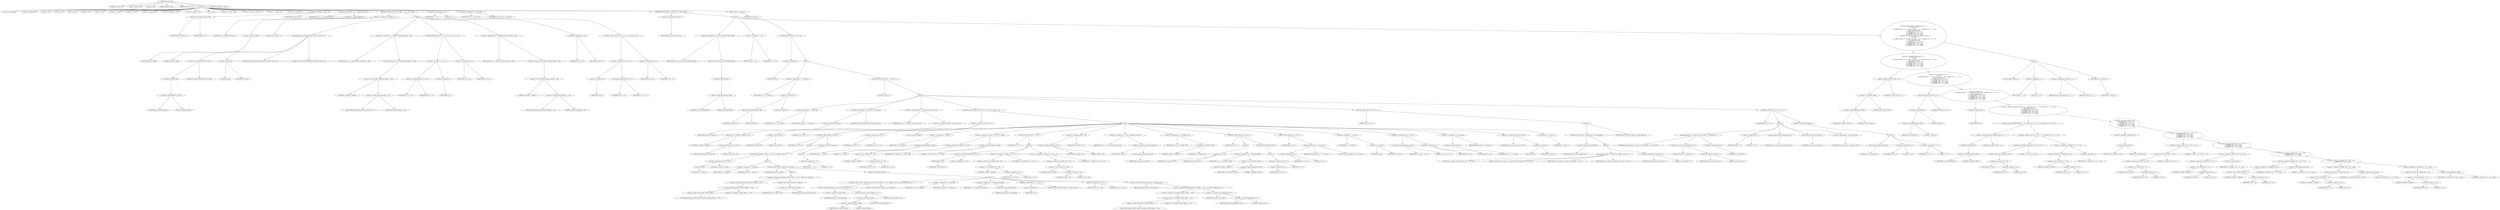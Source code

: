 digraph cache_insert {  
"1000118" [label = "(METHOD,cache_insert)" ]
"1000119" [label = "(PARAM,const char *a1)" ]
"1000120" [label = "(PARAM,_DWORD *a2)" ]
"1000121" [label = "(PARAM,int a3)" ]
"1000122" [label = "(PARAM,unsigned int a4)" ]
"1000123" [label = "(PARAM,signed __int32 a5)" ]
"1000124" [label = "(BLOCK,,)" ]
"1000125" [label = "(LOCAL,v5: unsigned int)" ]
"1000126" [label = "(LOCAL,v6: unsigned int)" ]
"1000127" [label = "(LOCAL,v7: int)" ]
"1000128" [label = "(LOCAL,v8: int)" ]
"1000129" [label = "(LOCAL,v9: int)" ]
"1000130" [label = "(LOCAL,v10: int)" ]
"1000131" [label = "(LOCAL,v11: int)" ]
"1000132" [label = "(LOCAL,v12: __int16)" ]
"1000133" [label = "(LOCAL,v13: char *)" ]
"1000134" [label = "(LOCAL,v14: _DWORD *)" ]
"1000135" [label = "(LOCAL,v16: unsigned __int16)" ]
"1000136" [label = "(LOCAL,v17: signed __int32)" ]
"1000137" [label = "(LOCAL,v18: int)" ]
"1000138" [label = "(LOCAL,v19: signed __int32)" ]
"1000139" [label = "(LOCAL,v20: signed __int32 [ 5 ])" ]
"1000140" [label = "(LOCAL,v21: _BYTE [ 16 ])" ]
"1000141" [label = "(LOCAL,v22: unsigned int)" ]
"1000142" [label = "(<operator>.assignment,v20[0] = a5)" ]
"1000143" [label = "(<operator>.indirectIndexAccess,v20[0])" ]
"1000144" [label = "(IDENTIFIER,v20,v20[0] = a5)" ]
"1000145" [label = "(LITERAL,0,v20[0] = a5)" ]
"1000146" [label = "(IDENTIFIER,a5,v20[0] = a5)" ]
"1000147" [label = "(<operator>.assignment,v22 = __readgsdword(0x14u))" ]
"1000148" [label = "(IDENTIFIER,v22,v22 = __readgsdword(0x14u))" ]
"1000149" [label = "(__readgsdword,__readgsdword(0x14u))" ]
"1000150" [label = "(LITERAL,0x14u,__readgsdword(0x14u))" ]
"1000151" [label = "(CONTROL_STRUCTURE,if ( (a5 & 0x980) != 0 ),if ( (a5 & 0x980) != 0 ))" ]
"1000152" [label = "(<operator>.notEquals,(a5 & 0x980) != 0)" ]
"1000153" [label = "(<operator>.and,a5 & 0x980)" ]
"1000154" [label = "(IDENTIFIER,a5,a5 & 0x980)" ]
"1000155" [label = "(LITERAL,0x980,a5 & 0x980)" ]
"1000156" [label = "(LITERAL,0,(a5 & 0x980) != 0)" ]
"1000157" [label = "(BLOCK,,)" ]
"1000158" [label = "(log_query,log_query(LOWORD(v20[0]) | 0x10000, (int)a1, a2, 0))" ]
"1000159" [label = "(<operator>.or,LOWORD(v20[0]) | 0x10000)" ]
"1000160" [label = "(LOWORD,LOWORD(v20[0]))" ]
"1000161" [label = "(<operator>.indirectIndexAccess,v20[0])" ]
"1000162" [label = "(IDENTIFIER,v20,LOWORD(v20[0]))" ]
"1000163" [label = "(LITERAL,0,LOWORD(v20[0]))" ]
"1000164" [label = "(LITERAL,0x10000,LOWORD(v20[0]) | 0x10000)" ]
"1000165" [label = "(<operator>.cast,(int)a1)" ]
"1000166" [label = "(UNKNOWN,int,int)" ]
"1000167" [label = "(IDENTIFIER,a1,(int)a1)" ]
"1000168" [label = "(IDENTIFIER,a2,log_query(LOWORD(v20[0]) | 0x10000, (int)a1, a2, 0))" ]
"1000169" [label = "(LITERAL,0,log_query(LOWORD(v20[0]) | 0x10000, (int)a1, a2, 0))" ]
"1000170" [label = "(<operator>.assignment,v5 = *(_DWORD *)(dnsmasq_daemon + 252))" ]
"1000171" [label = "(IDENTIFIER,v5,v5 = *(_DWORD *)(dnsmasq_daemon + 252))" ]
"1000172" [label = "(<operator>.indirection,*(_DWORD *)(dnsmasq_daemon + 252))" ]
"1000173" [label = "(<operator>.cast,(_DWORD *)(dnsmasq_daemon + 252))" ]
"1000174" [label = "(UNKNOWN,_DWORD *,_DWORD *)" ]
"1000175" [label = "(<operator>.addition,dnsmasq_daemon + 252)" ]
"1000176" [label = "(IDENTIFIER,dnsmasq_daemon,dnsmasq_daemon + 252)" ]
"1000177" [label = "(LITERAL,252,dnsmasq_daemon + 252)" ]
"1000178" [label = "(CONTROL_STRUCTURE,if ( v5 >= a4 || !v5 ),if ( v5 >= a4 || !v5 ))" ]
"1000179" [label = "(<operator>.logicalOr,v5 >= a4 || !v5)" ]
"1000180" [label = "(<operator>.greaterEqualsThan,v5 >= a4)" ]
"1000181" [label = "(IDENTIFIER,v5,v5 >= a4)" ]
"1000182" [label = "(IDENTIFIER,a4,v5 >= a4)" ]
"1000183" [label = "(<operator>.logicalNot,!v5)" ]
"1000184" [label = "(IDENTIFIER,v5,!v5)" ]
"1000185" [label = "(<operator>.assignment,v5 = a4)" ]
"1000186" [label = "(IDENTIFIER,v5,v5 = a4)" ]
"1000187" [label = "(IDENTIFIER,a4,v5 = a4)" ]
"1000188" [label = "(<operator>.assignment,v6 = *(_DWORD *)(dnsmasq_daemon + 248))" ]
"1000189" [label = "(IDENTIFIER,v6,v6 = *(_DWORD *)(dnsmasq_daemon + 248))" ]
"1000190" [label = "(<operator>.indirection,*(_DWORD *)(dnsmasq_daemon + 248))" ]
"1000191" [label = "(<operator>.cast,(_DWORD *)(dnsmasq_daemon + 248))" ]
"1000192" [label = "(UNKNOWN,_DWORD *,_DWORD *)" ]
"1000193" [label = "(<operator>.addition,dnsmasq_daemon + 248)" ]
"1000194" [label = "(IDENTIFIER,dnsmasq_daemon,dnsmasq_daemon + 248)" ]
"1000195" [label = "(LITERAL,248,dnsmasq_daemon + 248)" ]
"1000196" [label = "(<operator>.assignment,a4 = v6)" ]
"1000197" [label = "(IDENTIFIER,a4,a4 = v6)" ]
"1000198" [label = "(IDENTIFIER,v6,a4 = v6)" ]
"1000199" [label = "(CONTROL_STRUCTURE,if ( !v6 || v6 <= v5 ),if ( !v6 || v6 <= v5 ))" ]
"1000200" [label = "(<operator>.logicalOr,!v6 || v6 <= v5)" ]
"1000201" [label = "(<operator>.logicalNot,!v6)" ]
"1000202" [label = "(IDENTIFIER,v6,!v6)" ]
"1000203" [label = "(<operator>.lessEqualsThan,v6 <= v5)" ]
"1000204" [label = "(IDENTIFIER,v6,v6 <= v5)" ]
"1000205" [label = "(IDENTIFIER,v5,v6 <= v5)" ]
"1000206" [label = "(<operator>.assignment,a4 = v5)" ]
"1000207" [label = "(IDENTIFIER,a4,a4 = v5)" ]
"1000208" [label = "(IDENTIFIER,v5,a4 = v5)" ]
"1000209" [label = "(<operator>.assignment,v7 = 0)" ]
"1000210" [label = "(IDENTIFIER,v7,v7 = 0)" ]
"1000211" [label = "(LITERAL,0,v7 = 0)" ]
"1000212" [label = "(<operator>.assignment,v8 = insert_error)" ]
"1000213" [label = "(IDENTIFIER,v8,v8 = insert_error)" ]
"1000214" [label = "(IDENTIFIER,insert_error,v8 = insert_error)" ]
"1000215" [label = "(CONTROL_STRUCTURE,if ( !insert_error ),if ( !insert_error ))" ]
"1000216" [label = "(<operator>.logicalNot,!insert_error)" ]
"1000217" [label = "(IDENTIFIER,insert_error,!insert_error)" ]
"1000218" [label = "(BLOCK,,)" ]
"1000219" [label = "(<operator>.assignment,v9 = cache_scan_free(LOWORD(v20[0])))" ]
"1000220" [label = "(IDENTIFIER,v9,v9 = cache_scan_free(LOWORD(v20[0])))" ]
"1000221" [label = "(cache_scan_free,cache_scan_free(LOWORD(v20[0])))" ]
"1000222" [label = "(LOWORD,LOWORD(v20[0]))" ]
"1000223" [label = "(<operator>.indirectIndexAccess,v20[0])" ]
"1000224" [label = "(IDENTIFIER,v20,LOWORD(v20[0]))" ]
"1000225" [label = "(LITERAL,0,LOWORD(v20[0]))" ]
"1000226" [label = "(<operator>.assignment,v7 = v9)" ]
"1000227" [label = "(IDENTIFIER,v7,v7 = v9)" ]
"1000228" [label = "(IDENTIFIER,v9,v7 = v9)" ]
"1000229" [label = "(CONTROL_STRUCTURE,if ( !v9 ),if ( !v9 ))" ]
"1000230" [label = "(<operator>.logicalNot,!v9)" ]
"1000231" [label = "(IDENTIFIER,v9,!v9)" ]
"1000232" [label = "(BLOCK,,)" ]
"1000233" [label = "(<operator>.assignment,v17 = v20[0] & 4)" ]
"1000234" [label = "(IDENTIFIER,v17,v17 = v20[0] & 4)" ]
"1000235" [label = "(<operator>.and,v20[0] & 4)" ]
"1000236" [label = "(<operator>.indirectIndexAccess,v20[0])" ]
"1000237" [label = "(IDENTIFIER,v20,v20[0] & 4)" ]
"1000238" [label = "(LITERAL,0,v20[0] & 4)" ]
"1000239" [label = "(LITERAL,4,v20[0] & 4)" ]
"1000240" [label = "(CONTROL_STRUCTURE,while ( 1 ),while ( 1 ))" ]
"1000241" [label = "(LITERAL,1,while ( 1 ))" ]
"1000242" [label = "(BLOCK,,)" ]
"1000243" [label = "(<operator>.assignment,v11 = cache_tail)" ]
"1000244" [label = "(IDENTIFIER,v11,v11 = cache_tail)" ]
"1000245" [label = "(IDENTIFIER,cache_tail,v11 = cache_tail)" ]
"1000246" [label = "(CONTROL_STRUCTURE,if ( !cache_tail ),if ( !cache_tail ))" ]
"1000247" [label = "(<operator>.logicalNot,!cache_tail)" ]
"1000248" [label = "(IDENTIFIER,cache_tail,!cache_tail)" ]
"1000249" [label = "(CONTROL_STRUCTURE,goto LABEL_23;,goto LABEL_23;)" ]
"1000250" [label = "(<operator>.assignment,v16 = *(_DWORD *)(cache_tail + 36))" ]
"1000251" [label = "(IDENTIFIER,v16,v16 = *(_DWORD *)(cache_tail + 36))" ]
"1000252" [label = "(<operator>.indirection,*(_DWORD *)(cache_tail + 36))" ]
"1000253" [label = "(<operator>.cast,(_DWORD *)(cache_tail + 36))" ]
"1000254" [label = "(UNKNOWN,_DWORD *,_DWORD *)" ]
"1000255" [label = "(<operator>.addition,cache_tail + 36)" ]
"1000256" [label = "(IDENTIFIER,cache_tail,cache_tail + 36)" ]
"1000257" [label = "(LITERAL,36,cache_tail + 36)" ]
"1000258" [label = "(CONTROL_STRUCTURE,if ( (v16 & 0xC) == 0 ),if ( (v16 & 0xC) == 0 ))" ]
"1000259" [label = "(<operator>.equals,(v16 & 0xC) == 0)" ]
"1000260" [label = "(<operator>.and,v16 & 0xC)" ]
"1000261" [label = "(IDENTIFIER,v16,v16 & 0xC)" ]
"1000262" [label = "(LITERAL,0xC,v16 & 0xC)" ]
"1000263" [label = "(LITERAL,0,(v16 & 0xC) == 0)" ]
"1000264" [label = "(BLOCK,,)" ]
"1000265" [label = "(CONTROL_STRUCTURE,if ( a1 ),if ( a1 ))" ]
"1000266" [label = "(IDENTIFIER,a1,if ( a1 ))" ]
"1000267" [label = "(BLOCK,,)" ]
"1000268" [label = "(CONTROL_STRUCTURE,if ( strlen(a1) > 0x31 ),if ( strlen(a1) > 0x31 ))" ]
"1000269" [label = "(<operator>.greaterThan,strlen(a1) > 0x31)" ]
"1000270" [label = "(strlen,strlen(a1))" ]
"1000271" [label = "(IDENTIFIER,a1,strlen(a1))" ]
"1000272" [label = "(LITERAL,0x31,strlen(a1) > 0x31)" ]
"1000273" [label = "(BLOCK,,)" ]
"1000274" [label = "(<operator>.assignment,v7 = big_free)" ]
"1000275" [label = "(IDENTIFIER,v7,v7 = big_free)" ]
"1000276" [label = "(IDENTIFIER,big_free,v7 = big_free)" ]
"1000277" [label = "(CONTROL_STRUCTURE,if ( big_free ),if ( big_free ))" ]
"1000278" [label = "(IDENTIFIER,big_free,if ( big_free ))" ]
"1000279" [label = "(BLOCK,,)" ]
"1000280" [label = "(<operator>.assignment,*(&GLOBAL_OFFSET_TABLE_ + 1012) = *(Elf32_Dyn **)big_free)" ]
"1000281" [label = "(<operator>.indirection,*(&GLOBAL_OFFSET_TABLE_ + 1012))" ]
"1000282" [label = "(<operator>.addition,&GLOBAL_OFFSET_TABLE_ + 1012)" ]
"1000283" [label = "(<operator>.addressOf,&GLOBAL_OFFSET_TABLE_)" ]
"1000284" [label = "(IDENTIFIER,GLOBAL_OFFSET_TABLE_,&GLOBAL_OFFSET_TABLE_ + 1012)" ]
"1000285" [label = "(LITERAL,1012,&GLOBAL_OFFSET_TABLE_ + 1012)" ]
"1000286" [label = "(<operator>.indirection,*(Elf32_Dyn **)big_free)" ]
"1000287" [label = "(<operator>.cast,(Elf32_Dyn **)big_free)" ]
"1000288" [label = "(UNKNOWN,Elf32_Dyn **,Elf32_Dyn **)" ]
"1000289" [label = "(IDENTIFIER,big_free,(Elf32_Dyn **)big_free)" ]
"1000290" [label = "(CONTROL_STRUCTURE,else,else)" ]
"1000291" [label = "(BLOCK,,)" ]
"1000292" [label = "(CONTROL_STRUCTURE,if ( !bignames_left && (v20[0] & 0x5000) == 0 ),if ( !bignames_left && (v20[0] & 0x5000) == 0 ))" ]
"1000293" [label = "(<operator>.logicalAnd,!bignames_left && (v20[0] & 0x5000) == 0)" ]
"1000294" [label = "(<operator>.logicalNot,!bignames_left)" ]
"1000295" [label = "(IDENTIFIER,bignames_left,!bignames_left)" ]
"1000296" [label = "(<operator>.equals,(v20[0] & 0x5000) == 0)" ]
"1000297" [label = "(<operator>.and,v20[0] & 0x5000)" ]
"1000298" [label = "(<operator>.indirectIndexAccess,v20[0])" ]
"1000299" [label = "(IDENTIFIER,v20,v20[0] & 0x5000)" ]
"1000300" [label = "(LITERAL,0,v20[0] & 0x5000)" ]
"1000301" [label = "(LITERAL,0x5000,v20[0] & 0x5000)" ]
"1000302" [label = "(LITERAL,0,(v20[0] & 0x5000) == 0)" ]
"1000303" [label = "(CONTROL_STRUCTURE,goto LABEL_23;,goto LABEL_23;)" ]
"1000304" [label = "(<operator>.assignment,v18 = cache_tail)" ]
"1000305" [label = "(IDENTIFIER,v18,v18 = cache_tail)" ]
"1000306" [label = "(IDENTIFIER,cache_tail,v18 = cache_tail)" ]
"1000307" [label = "(<operator>.assignment,v7 = whine_malloc(0x404u))" ]
"1000308" [label = "(IDENTIFIER,v7,v7 = whine_malloc(0x404u))" ]
"1000309" [label = "(whine_malloc,whine_malloc(0x404u))" ]
"1000310" [label = "(LITERAL,0x404u,whine_malloc(0x404u))" ]
"1000311" [label = "(CONTROL_STRUCTURE,if ( !v7 ),if ( !v7 ))" ]
"1000312" [label = "(<operator>.logicalNot,!v7)" ]
"1000313" [label = "(IDENTIFIER,v7,!v7)" ]
"1000314" [label = "(CONTROL_STRUCTURE,goto LABEL_23;,goto LABEL_23;)" ]
"1000315" [label = "(<operator>.assignment,v11 = v18)" ]
"1000316" [label = "(IDENTIFIER,v11,v11 = v18)" ]
"1000317" [label = "(IDENTIFIER,v18,v11 = v18)" ]
"1000318" [label = "(CONTROL_STRUCTURE,if ( bignames_left ),if ( bignames_left ))" ]
"1000319" [label = "(IDENTIFIER,bignames_left,if ( bignames_left ))" ]
"1000320" [label = "(<operator>.assignment,*(&GLOBAL_OFFSET_TABLE_ + 1011) = (Elf32_Dyn *)(bignames_left - 1))" ]
"1000321" [label = "(<operator>.indirection,*(&GLOBAL_OFFSET_TABLE_ + 1011))" ]
"1000322" [label = "(<operator>.addition,&GLOBAL_OFFSET_TABLE_ + 1011)" ]
"1000323" [label = "(<operator>.addressOf,&GLOBAL_OFFSET_TABLE_)" ]
"1000324" [label = "(IDENTIFIER,GLOBAL_OFFSET_TABLE_,&GLOBAL_OFFSET_TABLE_ + 1011)" ]
"1000325" [label = "(LITERAL,1011,&GLOBAL_OFFSET_TABLE_ + 1011)" ]
"1000326" [label = "(<operator>.cast,(Elf32_Dyn *)(bignames_left - 1))" ]
"1000327" [label = "(UNKNOWN,Elf32_Dyn *,Elf32_Dyn *)" ]
"1000328" [label = "(<operator>.subtraction,bignames_left - 1)" ]
"1000329" [label = "(IDENTIFIER,bignames_left,bignames_left - 1)" ]
"1000330" [label = "(LITERAL,1,bignames_left - 1)" ]
"1000331" [label = "(CONTROL_STRUCTURE,else,else)" ]
"1000332" [label = "(BLOCK,,)" ]
"1000333" [label = "(<operator>.assignment,v7 = 0)" ]
"1000334" [label = "(IDENTIFIER,v7,v7 = 0)" ]
"1000335" [label = "(LITERAL,0,v7 = 0)" ]
"1000336" [label = "(<operator>.assignment,v19 = v11)" ]
"1000337" [label = "(IDENTIFIER,v19,v19 = v11)" ]
"1000338" [label = "(IDENTIFIER,v11,v19 = v11)" ]
"1000339" [label = "(cache_unlink,cache_unlink())" ]
"1000340" [label = "(<operator>.assignment,v12 = v20[0])" ]
"1000341" [label = "(IDENTIFIER,v12,v12 = v20[0])" ]
"1000342" [label = "(<operator>.indirectIndexAccess,v20[0])" ]
"1000343" [label = "(IDENTIFIER,v20,v12 = v20[0])" ]
"1000344" [label = "(LITERAL,0,v12 = v20[0])" ]
"1000345" [label = "(<operator>.assignment,*(_WORD *)(v19 + 36) = v20[0])" ]
"1000346" [label = "(<operator>.indirection,*(_WORD *)(v19 + 36))" ]
"1000347" [label = "(<operator>.cast,(_WORD *)(v19 + 36))" ]
"1000348" [label = "(UNKNOWN,_WORD *,_WORD *)" ]
"1000349" [label = "(<operator>.addition,v19 + 36)" ]
"1000350" [label = "(IDENTIFIER,v19,v19 + 36)" ]
"1000351" [label = "(LITERAL,36,v19 + 36)" ]
"1000352" [label = "(<operator>.indirectIndexAccess,v20[0])" ]
"1000353" [label = "(IDENTIFIER,v20,*(_WORD *)(v19 + 36) = v20[0])" ]
"1000354" [label = "(LITERAL,0,*(_WORD *)(v19 + 36) = v20[0])" ]
"1000355" [label = "(CONTROL_STRUCTURE,if ( v7 ),if ( v7 ))" ]
"1000356" [label = "(IDENTIFIER,v7,if ( v7 ))" ]
"1000357" [label = "(BLOCK,,)" ]
"1000358" [label = "(<operators>.assignmentOr,HIBYTE(v12) |= 2u)" ]
"1000359" [label = "(HIBYTE,HIBYTE(v12))" ]
"1000360" [label = "(IDENTIFIER,v12,HIBYTE(v12))" ]
"1000361" [label = "(LITERAL,2u,HIBYTE(v12) |= 2u)" ]
"1000362" [label = "(<operator>.assignment,*(_DWORD *)(v19 + 40) = v7)" ]
"1000363" [label = "(<operator>.indirection,*(_DWORD *)(v19 + 40))" ]
"1000364" [label = "(<operator>.cast,(_DWORD *)(v19 + 40))" ]
"1000365" [label = "(UNKNOWN,_DWORD *,_DWORD *)" ]
"1000366" [label = "(<operator>.addition,v19 + 40)" ]
"1000367" [label = "(IDENTIFIER,v19,v19 + 40)" ]
"1000368" [label = "(LITERAL,40,v19 + 40)" ]
"1000369" [label = "(IDENTIFIER,v7,*(_DWORD *)(v19 + 40) = v7)" ]
"1000370" [label = "(<operator>.assignment,*(_WORD *)(v19 + 36) = v12)" ]
"1000371" [label = "(<operator>.indirection,*(_WORD *)(v19 + 36))" ]
"1000372" [label = "(<operator>.cast,(_WORD *)(v19 + 36))" ]
"1000373" [label = "(UNKNOWN,_WORD *,_WORD *)" ]
"1000374" [label = "(<operator>.addition,v19 + 36)" ]
"1000375" [label = "(IDENTIFIER,v19,v19 + 36)" ]
"1000376" [label = "(LITERAL,36,v19 + 36)" ]
"1000377" [label = "(IDENTIFIER,v12,*(_WORD *)(v19 + 36) = v12)" ]
"1000378" [label = "(<operator>.assignment,v20[0] = v19)" ]
"1000379" [label = "(<operator>.indirectIndexAccess,v20[0])" ]
"1000380" [label = "(IDENTIFIER,v20,v20[0] = v19)" ]
"1000381" [label = "(LITERAL,0,v20[0] = v19)" ]
"1000382" [label = "(IDENTIFIER,v19,v20[0] = v19)" ]
"1000383" [label = "(<operator>.assignment,v13 = (char *)cache_get_name(v19))" ]
"1000384" [label = "(IDENTIFIER,v13,v13 = (char *)cache_get_name(v19))" ]
"1000385" [label = "(<operator>.cast,(char *)cache_get_name(v19))" ]
"1000386" [label = "(UNKNOWN,char *,char *)" ]
"1000387" [label = "(cache_get_name,cache_get_name(v19))" ]
"1000388" [label = "(IDENTIFIER,v19,cache_get_name(v19))" ]
"1000389" [label = "(<operator>.assignment,v14 = (_DWORD *)v19)" ]
"1000390" [label = "(IDENTIFIER,v14,v14 = (_DWORD *)v19)" ]
"1000391" [label = "(<operator>.cast,(_DWORD *)v19)" ]
"1000392" [label = "(UNKNOWN,_DWORD *,_DWORD *)" ]
"1000393" [label = "(IDENTIFIER,v19,(_DWORD *)v19)" ]
"1000394" [label = "(CONTROL_STRUCTURE,if ( a1 ),if ( a1 ))" ]
"1000395" [label = "(IDENTIFIER,a1,if ( a1 ))" ]
"1000396" [label = "(BLOCK,,)" ]
"1000397" [label = "(strcpy,strcpy(v13, a1))" ]
"1000398" [label = "(IDENTIFIER,v13,strcpy(v13, a1))" ]
"1000399" [label = "(IDENTIFIER,a1,strcpy(v13, a1))" ]
"1000400" [label = "(<operator>.assignment,v14 = (_DWORD *)v20[0])" ]
"1000401" [label = "(IDENTIFIER,v14,v14 = (_DWORD *)v20[0])" ]
"1000402" [label = "(<operator>.cast,(_DWORD *)v20[0])" ]
"1000403" [label = "(UNKNOWN,_DWORD *,_DWORD *)" ]
"1000404" [label = "(<operator>.indirectIndexAccess,v20[0])" ]
"1000405" [label = "(IDENTIFIER,v20,(_DWORD *)v20[0])" ]
"1000406" [label = "(LITERAL,0,(_DWORD *)v20[0])" ]
"1000407" [label = "(CONTROL_STRUCTURE,else,else)" ]
"1000408" [label = "(BLOCK,,)" ]
"1000409" [label = "(<operator>.assignment,*v13 = 0)" ]
"1000410" [label = "(<operator>.indirection,*v13)" ]
"1000411" [label = "(IDENTIFIER,v13,*v13 = 0)" ]
"1000412" [label = "(LITERAL,0,*v13 = 0)" ]
"1000413" [label = "(CONTROL_STRUCTURE,if ( a2 ),if ( a2 ))" ]
"1000414" [label = "(IDENTIFIER,a2,if ( a2 ))" ]
"1000415" [label = "(qmemcpy,qmemcpy(v14 + 3, a2, 0x10u))" ]
"1000416" [label = "(<operator>.addition,v14 + 3)" ]
"1000417" [label = "(IDENTIFIER,v14,v14 + 3)" ]
"1000418" [label = "(LITERAL,3,v14 + 3)" ]
"1000419" [label = "(IDENTIFIER,a2,qmemcpy(v14 + 3, a2, 0x10u))" ]
"1000420" [label = "(LITERAL,0x10u,qmemcpy(v14 + 3, a2, 0x10u))" ]
"1000421" [label = "(<operator>.assignment,v7 = (int)v14)" ]
"1000422" [label = "(IDENTIFIER,v7,v7 = (int)v14)" ]
"1000423" [label = "(<operator>.cast,(int)v14)" ]
"1000424" [label = "(UNKNOWN,int,int)" ]
"1000425" [label = "(IDENTIFIER,v14,(int)v14)" ]
"1000426" [label = "(<operator>.assignment,v14[7] = a3 + a4)" ]
"1000427" [label = "(<operator>.indirectIndexAccess,v14[7])" ]
"1000428" [label = "(IDENTIFIER,v14,v14[7] = a3 + a4)" ]
"1000429" [label = "(LITERAL,7,v14[7] = a3 + a4)" ]
"1000430" [label = "(<operator>.addition,a3 + a4)" ]
"1000431" [label = "(IDENTIFIER,a3,a3 + a4)" ]
"1000432" [label = "(IDENTIFIER,a4,a3 + a4)" ]
"1000433" [label = "(<operator>.assignment,*v14 = new_chain)" ]
"1000434" [label = "(<operator>.indirection,*v14)" ]
"1000435" [label = "(IDENTIFIER,v14,*v14 = new_chain)" ]
"1000436" [label = "(IDENTIFIER,new_chain,*v14 = new_chain)" ]
"1000437" [label = "(<operator>.assignment,new_chain = (int)v14)" ]
"1000438" [label = "(IDENTIFIER,new_chain,new_chain = (int)v14)" ]
"1000439" [label = "(<operator>.cast,(int)v14)" ]
"1000440" [label = "(UNKNOWN,int,int)" ]
"1000441" [label = "(IDENTIFIER,v14,(int)v14)" ]
"1000442" [label = "(RETURN,return v7;,return v7;)" ]
"1000443" [label = "(IDENTIFIER,v7,return v7;)" ]
"1000444" [label = "(CONTROL_STRUCTURE,if ( v8 ),if ( v8 ))" ]
"1000445" [label = "(IDENTIFIER,v8,if ( v8 ))" ]
"1000446" [label = "(BLOCK,,)" ]
"1000447" [label = "(CONTROL_STRUCTURE,if ( !warned_8306 ),if ( !warned_8306 ))" ]
"1000448" [label = "(<operator>.logicalNot,!warned_8306)" ]
"1000449" [label = "(IDENTIFIER,warned_8306,!warned_8306)" ]
"1000450" [label = "(BLOCK,,)" ]
"1000451" [label = "(my_syslog,my_syslog(3, \"Internal error in cache.\", v10, v10))" ]
"1000452" [label = "(LITERAL,3,my_syslog(3, \"Internal error in cache.\", v10, v10))" ]
"1000453" [label = "(LITERAL,\"Internal error in cache.\",my_syslog(3, \"Internal error in cache.\", v10, v10))" ]
"1000454" [label = "(IDENTIFIER,v10,my_syslog(3, \"Internal error in cache.\", v10, v10))" ]
"1000455" [label = "(IDENTIFIER,v10,my_syslog(3, \"Internal error in cache.\", v10, v10))" ]
"1000456" [label = "(<operator>.assignment,warned_8306 = 1)" ]
"1000457" [label = "(IDENTIFIER,warned_8306,warned_8306 = 1)" ]
"1000458" [label = "(LITERAL,1,warned_8306 = 1)" ]
"1000459" [label = "(CONTROL_STRUCTURE,goto LABEL_23;,goto LABEL_23;)" ]
"1000460" [label = "(CONTROL_STRUCTURE,if ( v17 ),if ( v17 ))" ]
"1000461" [label = "(IDENTIFIER,v17,if ( v17 ))" ]
"1000462" [label = "(BLOCK,,)" ]
"1000463" [label = "(qmemcpy,qmemcpy(v21, (const void *)(cache_tail + 12), sizeof(v21)))" ]
"1000464" [label = "(IDENTIFIER,v21,qmemcpy(v21, (const void *)(cache_tail + 12), sizeof(v21)))" ]
"1000465" [label = "(<operator>.cast,(const void *)(cache_tail + 12))" ]
"1000466" [label = "(UNKNOWN,const void *,const void *)" ]
"1000467" [label = "(<operator>.addition,cache_tail + 12)" ]
"1000468" [label = "(IDENTIFIER,cache_tail,cache_tail + 12)" ]
"1000469" [label = "(LITERAL,12,cache_tail + 12)" ]
"1000470" [label = "(<operator>.sizeOf,sizeof(v21))" ]
"1000471" [label = "(IDENTIFIER,v21,sizeof(v21))" ]
"1000472" [label = "(<operator>.assignment,v8 = 1)" ]
"1000473" [label = "(IDENTIFIER,v8,v8 = 1)" ]
"1000474" [label = "(LITERAL,1,v8 = 1)" ]
"1000475" [label = "(cache_get_name,cache_get_name(cache_tail))" ]
"1000476" [label = "(IDENTIFIER,cache_tail,cache_get_name(cache_tail))" ]
"1000477" [label = "(cache_scan_free,cache_scan_free(v16))" ]
"1000478" [label = "(IDENTIFIER,v16,cache_scan_free(v16))" ]
"1000479" [label = "(<operator>.preIncrement,++cache_live_freed)" ]
"1000480" [label = "(IDENTIFIER,cache_live_freed,++cache_live_freed)" ]
"1000481" [label = "(CONTROL_STRUCTURE,else,else)" ]
"1000482" [label = "(BLOCK,,)" ]
"1000483" [label = "(cache_scan_free,cache_scan_free(0))" ]
"1000484" [label = "(LITERAL,0,cache_scan_free(0))" ]
"1000485" [label = "(<operator>.assignment,v8 = 0)" ]
"1000486" [label = "(IDENTIFIER,v8,v8 = 0)" ]
"1000487" [label = "(LITERAL,0,v8 = 0)" ]
"1000488" [label = "(<operator>.assignment,v17 = 1)" ]
"1000489" [label = "(IDENTIFIER,v17,v17 = 1)" ]
"1000490" [label = "(LITERAL,1,v17 = 1)" ]
"1000491" [label = "(CONTROL_STRUCTURE,if ( (v20[0] & 0x180) == 0\n      || (v20[0] & 8) == 0\n      || !a2\n      || (SLOBYTE(v20[0]) >= 0 || *(char *)(v9 + 36) >= 0 || *(_DWORD *)(v9 + 12) != *a2)\n      && (!_bittest(v20, 8u)\n       || (*(_BYTE *)(v9 + 37) & 1) == 0\n       || *(_DWORD *)(v9 + 12) != *a2\n       || *(_DWORD *)(v9 + 16) != a2[1]\n       || *(_DWORD *)(v9 + 20) != a2[2]\n       || *(_DWORD *)(v9 + 24) != a2[3]) ),if ( (v20[0] & 0x180) == 0\n      || (v20[0] & 8) == 0\n      || !a2\n      || (SLOBYTE(v20[0]) >= 0 || *(char *)(v9 + 36) >= 0 || *(_DWORD *)(v9 + 12) != *a2)\n      && (!_bittest(v20, 8u)\n       || (*(_BYTE *)(v9 + 37) & 1) == 0\n       || *(_DWORD *)(v9 + 12) != *a2\n       || *(_DWORD *)(v9 + 16) != a2[1]\n       || *(_DWORD *)(v9 + 20) != a2[2]\n       || *(_DWORD *)(v9 + 24) != a2[3]) ))" ]
"1000492" [label = "(<operator>.logicalOr,(v20[0] & 0x180) == 0\n      || (v20[0] & 8) == 0\n      || !a2\n      || (SLOBYTE(v20[0]) >= 0 || *(char *)(v9 + 36) >= 0 || *(_DWORD *)(v9 + 12) != *a2)\n      && (!_bittest(v20, 8u)\n       || (*(_BYTE *)(v9 + 37) & 1) == 0\n       || *(_DWORD *)(v9 + 12) != *a2\n       || *(_DWORD *)(v9 + 16) != a2[1]\n       || *(_DWORD *)(v9 + 20) != a2[2]\n       || *(_DWORD *)(v9 + 24) != a2[3]))" ]
"1000493" [label = "(<operator>.equals,(v20[0] & 0x180) == 0)" ]
"1000494" [label = "(<operator>.and,v20[0] & 0x180)" ]
"1000495" [label = "(<operator>.indirectIndexAccess,v20[0])" ]
"1000496" [label = "(IDENTIFIER,v20,v20[0] & 0x180)" ]
"1000497" [label = "(LITERAL,0,v20[0] & 0x180)" ]
"1000498" [label = "(LITERAL,0x180,v20[0] & 0x180)" ]
"1000499" [label = "(LITERAL,0,(v20[0] & 0x180) == 0)" ]
"1000500" [label = "(<operator>.logicalOr,(v20[0] & 8) == 0\n      || !a2\n      || (SLOBYTE(v20[0]) >= 0 || *(char *)(v9 + 36) >= 0 || *(_DWORD *)(v9 + 12) != *a2)\n      && (!_bittest(v20, 8u)\n       || (*(_BYTE *)(v9 + 37) & 1) == 0\n       || *(_DWORD *)(v9 + 12) != *a2\n       || *(_DWORD *)(v9 + 16) != a2[1]\n       || *(_DWORD *)(v9 + 20) != a2[2]\n       || *(_DWORD *)(v9 + 24) != a2[3]))" ]
"1000501" [label = "(<operator>.equals,(v20[0] & 8) == 0)" ]
"1000502" [label = "(<operator>.and,v20[0] & 8)" ]
"1000503" [label = "(<operator>.indirectIndexAccess,v20[0])" ]
"1000504" [label = "(IDENTIFIER,v20,v20[0] & 8)" ]
"1000505" [label = "(LITERAL,0,v20[0] & 8)" ]
"1000506" [label = "(LITERAL,8,v20[0] & 8)" ]
"1000507" [label = "(LITERAL,0,(v20[0] & 8) == 0)" ]
"1000508" [label = "(<operator>.logicalOr,!a2\n      || (SLOBYTE(v20[0]) >= 0 || *(char *)(v9 + 36) >= 0 || *(_DWORD *)(v9 + 12) != *a2)\n      && (!_bittest(v20, 8u)\n       || (*(_BYTE *)(v9 + 37) & 1) == 0\n       || *(_DWORD *)(v9 + 12) != *a2\n       || *(_DWORD *)(v9 + 16) != a2[1]\n       || *(_DWORD *)(v9 + 20) != a2[2]\n       || *(_DWORD *)(v9 + 24) != a2[3]))" ]
"1000509" [label = "(<operator>.logicalNot,!a2)" ]
"1000510" [label = "(IDENTIFIER,a2,!a2)" ]
"1000511" [label = "(<operator>.logicalAnd,(SLOBYTE(v20[0]) >= 0 || *(char *)(v9 + 36) >= 0 || *(_DWORD *)(v9 + 12) != *a2)\n      && (!_bittest(v20, 8u)\n       || (*(_BYTE *)(v9 + 37) & 1) == 0\n       || *(_DWORD *)(v9 + 12) != *a2\n       || *(_DWORD *)(v9 + 16) != a2[1]\n       || *(_DWORD *)(v9 + 20) != a2[2]\n       || *(_DWORD *)(v9 + 24) != a2[3]))" ]
"1000512" [label = "(<operator>.logicalOr,SLOBYTE(v20[0]) >= 0 || *(char *)(v9 + 36) >= 0 || *(_DWORD *)(v9 + 12) != *a2)" ]
"1000513" [label = "(<operator>.greaterEqualsThan,SLOBYTE(v20[0]) >= 0)" ]
"1000514" [label = "(SLOBYTE,SLOBYTE(v20[0]))" ]
"1000515" [label = "(<operator>.indirectIndexAccess,v20[0])" ]
"1000516" [label = "(IDENTIFIER,v20,SLOBYTE(v20[0]))" ]
"1000517" [label = "(LITERAL,0,SLOBYTE(v20[0]))" ]
"1000518" [label = "(LITERAL,0,SLOBYTE(v20[0]) >= 0)" ]
"1000519" [label = "(<operator>.logicalOr,*(char *)(v9 + 36) >= 0 || *(_DWORD *)(v9 + 12) != *a2)" ]
"1000520" [label = "(<operator>.greaterEqualsThan,*(char *)(v9 + 36) >= 0)" ]
"1000521" [label = "(<operator>.indirection,*(char *)(v9 + 36))" ]
"1000522" [label = "(<operator>.cast,(char *)(v9 + 36))" ]
"1000523" [label = "(UNKNOWN,char *,char *)" ]
"1000524" [label = "(<operator>.addition,v9 + 36)" ]
"1000525" [label = "(IDENTIFIER,v9,v9 + 36)" ]
"1000526" [label = "(LITERAL,36,v9 + 36)" ]
"1000527" [label = "(LITERAL,0,*(char *)(v9 + 36) >= 0)" ]
"1000528" [label = "(<operator>.notEquals,*(_DWORD *)(v9 + 12) != *a2)" ]
"1000529" [label = "(<operator>.indirection,*(_DWORD *)(v9 + 12))" ]
"1000530" [label = "(<operator>.cast,(_DWORD *)(v9 + 12))" ]
"1000531" [label = "(UNKNOWN,_DWORD *,_DWORD *)" ]
"1000532" [label = "(<operator>.addition,v9 + 12)" ]
"1000533" [label = "(IDENTIFIER,v9,v9 + 12)" ]
"1000534" [label = "(LITERAL,12,v9 + 12)" ]
"1000535" [label = "(<operator>.indirection,*a2)" ]
"1000536" [label = "(IDENTIFIER,a2,*(_DWORD *)(v9 + 12) != *a2)" ]
"1000537" [label = "(<operator>.logicalOr,!_bittest(v20, 8u)\n       || (*(_BYTE *)(v9 + 37) & 1) == 0\n       || *(_DWORD *)(v9 + 12) != *a2\n       || *(_DWORD *)(v9 + 16) != a2[1]\n       || *(_DWORD *)(v9 + 20) != a2[2]\n       || *(_DWORD *)(v9 + 24) != a2[3])" ]
"1000538" [label = "(<operator>.logicalNot,!_bittest(v20, 8u))" ]
"1000539" [label = "(_bittest,_bittest(v20, 8u))" ]
"1000540" [label = "(IDENTIFIER,v20,_bittest(v20, 8u))" ]
"1000541" [label = "(LITERAL,8u,_bittest(v20, 8u))" ]
"1000542" [label = "(<operator>.logicalOr,(*(_BYTE *)(v9 + 37) & 1) == 0\n       || *(_DWORD *)(v9 + 12) != *a2\n       || *(_DWORD *)(v9 + 16) != a2[1]\n       || *(_DWORD *)(v9 + 20) != a2[2]\n       || *(_DWORD *)(v9 + 24) != a2[3])" ]
"1000543" [label = "(<operator>.equals,(*(_BYTE *)(v9 + 37) & 1) == 0)" ]
"1000544" [label = "(<operator>.and,*(_BYTE *)(v9 + 37) & 1)" ]
"1000545" [label = "(<operator>.indirection,*(_BYTE *)(v9 + 37))" ]
"1000546" [label = "(<operator>.cast,(_BYTE *)(v9 + 37))" ]
"1000547" [label = "(UNKNOWN,_BYTE *,_BYTE *)" ]
"1000548" [label = "(<operator>.addition,v9 + 37)" ]
"1000549" [label = "(IDENTIFIER,v9,v9 + 37)" ]
"1000550" [label = "(LITERAL,37,v9 + 37)" ]
"1000551" [label = "(LITERAL,1,*(_BYTE *)(v9 + 37) & 1)" ]
"1000552" [label = "(LITERAL,0,(*(_BYTE *)(v9 + 37) & 1) == 0)" ]
"1000553" [label = "(<operator>.logicalOr,*(_DWORD *)(v9 + 12) != *a2\n       || *(_DWORD *)(v9 + 16) != a2[1]\n       || *(_DWORD *)(v9 + 20) != a2[2]\n       || *(_DWORD *)(v9 + 24) != a2[3])" ]
"1000554" [label = "(<operator>.notEquals,*(_DWORD *)(v9 + 12) != *a2)" ]
"1000555" [label = "(<operator>.indirection,*(_DWORD *)(v9 + 12))" ]
"1000556" [label = "(<operator>.cast,(_DWORD *)(v9 + 12))" ]
"1000557" [label = "(UNKNOWN,_DWORD *,_DWORD *)" ]
"1000558" [label = "(<operator>.addition,v9 + 12)" ]
"1000559" [label = "(IDENTIFIER,v9,v9 + 12)" ]
"1000560" [label = "(LITERAL,12,v9 + 12)" ]
"1000561" [label = "(<operator>.indirection,*a2)" ]
"1000562" [label = "(IDENTIFIER,a2,*(_DWORD *)(v9 + 12) != *a2)" ]
"1000563" [label = "(<operator>.logicalOr,*(_DWORD *)(v9 + 16) != a2[1]\n       || *(_DWORD *)(v9 + 20) != a2[2]\n       || *(_DWORD *)(v9 + 24) != a2[3])" ]
"1000564" [label = "(<operator>.notEquals,*(_DWORD *)(v9 + 16) != a2[1])" ]
"1000565" [label = "(<operator>.indirection,*(_DWORD *)(v9 + 16))" ]
"1000566" [label = "(<operator>.cast,(_DWORD *)(v9 + 16))" ]
"1000567" [label = "(UNKNOWN,_DWORD *,_DWORD *)" ]
"1000568" [label = "(<operator>.addition,v9 + 16)" ]
"1000569" [label = "(IDENTIFIER,v9,v9 + 16)" ]
"1000570" [label = "(LITERAL,16,v9 + 16)" ]
"1000571" [label = "(<operator>.indirectIndexAccess,a2[1])" ]
"1000572" [label = "(IDENTIFIER,a2,*(_DWORD *)(v9 + 16) != a2[1])" ]
"1000573" [label = "(LITERAL,1,*(_DWORD *)(v9 + 16) != a2[1])" ]
"1000574" [label = "(<operator>.logicalOr,*(_DWORD *)(v9 + 20) != a2[2]\n       || *(_DWORD *)(v9 + 24) != a2[3])" ]
"1000575" [label = "(<operator>.notEquals,*(_DWORD *)(v9 + 20) != a2[2])" ]
"1000576" [label = "(<operator>.indirection,*(_DWORD *)(v9 + 20))" ]
"1000577" [label = "(<operator>.cast,(_DWORD *)(v9 + 20))" ]
"1000578" [label = "(UNKNOWN,_DWORD *,_DWORD *)" ]
"1000579" [label = "(<operator>.addition,v9 + 20)" ]
"1000580" [label = "(IDENTIFIER,v9,v9 + 20)" ]
"1000581" [label = "(LITERAL,20,v9 + 20)" ]
"1000582" [label = "(<operator>.indirectIndexAccess,a2[2])" ]
"1000583" [label = "(IDENTIFIER,a2,*(_DWORD *)(v9 + 20) != a2[2])" ]
"1000584" [label = "(LITERAL,2,*(_DWORD *)(v9 + 20) != a2[2])" ]
"1000585" [label = "(<operator>.notEquals,*(_DWORD *)(v9 + 24) != a2[3])" ]
"1000586" [label = "(<operator>.indirection,*(_DWORD *)(v9 + 24))" ]
"1000587" [label = "(<operator>.cast,(_DWORD *)(v9 + 24))" ]
"1000588" [label = "(UNKNOWN,_DWORD *,_DWORD *)" ]
"1000589" [label = "(<operator>.addition,v9 + 24)" ]
"1000590" [label = "(IDENTIFIER,v9,v9 + 24)" ]
"1000591" [label = "(LITERAL,24,v9 + 24)" ]
"1000592" [label = "(<operator>.indirectIndexAccess,a2[3])" ]
"1000593" [label = "(IDENTIFIER,a2,*(_DWORD *)(v9 + 24) != a2[3])" ]
"1000594" [label = "(LITERAL,3,*(_DWORD *)(v9 + 24) != a2[3])" ]
"1000595" [label = "(BLOCK,,)" ]
"1000596" [label = "(JUMP_TARGET,LABEL_23)" ]
"1000597" [label = "(<operator>.assignment,v7 = 0)" ]
"1000598" [label = "(IDENTIFIER,v7,v7 = 0)" ]
"1000599" [label = "(LITERAL,0,v7 = 0)" ]
"1000600" [label = "(<operator>.assignment,insert_error = 1)" ]
"1000601" [label = "(IDENTIFIER,insert_error,insert_error = 1)" ]
"1000602" [label = "(LITERAL,1,insert_error = 1)" ]
"1000603" [label = "(RETURN,return v7;,return v7;)" ]
"1000604" [label = "(IDENTIFIER,v7,return v7;)" ]
"1000605" [label = "(RETURN,return v7;,return v7;)" ]
"1000606" [label = "(IDENTIFIER,v7,return v7;)" ]
"1000607" [label = "(METHOD_RETURN,int __cdecl)" ]
  "1000118" -> "1000119" 
  "1000118" -> "1000120" 
  "1000118" -> "1000121" 
  "1000118" -> "1000122" 
  "1000118" -> "1000123" 
  "1000118" -> "1000124" 
  "1000118" -> "1000607" 
  "1000124" -> "1000125" 
  "1000124" -> "1000126" 
  "1000124" -> "1000127" 
  "1000124" -> "1000128" 
  "1000124" -> "1000129" 
  "1000124" -> "1000130" 
  "1000124" -> "1000131" 
  "1000124" -> "1000132" 
  "1000124" -> "1000133" 
  "1000124" -> "1000134" 
  "1000124" -> "1000135" 
  "1000124" -> "1000136" 
  "1000124" -> "1000137" 
  "1000124" -> "1000138" 
  "1000124" -> "1000139" 
  "1000124" -> "1000140" 
  "1000124" -> "1000141" 
  "1000124" -> "1000142" 
  "1000124" -> "1000147" 
  "1000124" -> "1000151" 
  "1000124" -> "1000209" 
  "1000124" -> "1000212" 
  "1000124" -> "1000215" 
  "1000124" -> "1000605" 
  "1000142" -> "1000143" 
  "1000142" -> "1000146" 
  "1000143" -> "1000144" 
  "1000143" -> "1000145" 
  "1000147" -> "1000148" 
  "1000147" -> "1000149" 
  "1000149" -> "1000150" 
  "1000151" -> "1000152" 
  "1000151" -> "1000157" 
  "1000152" -> "1000153" 
  "1000152" -> "1000156" 
  "1000153" -> "1000154" 
  "1000153" -> "1000155" 
  "1000157" -> "1000158" 
  "1000157" -> "1000170" 
  "1000157" -> "1000178" 
  "1000157" -> "1000188" 
  "1000157" -> "1000196" 
  "1000157" -> "1000199" 
  "1000158" -> "1000159" 
  "1000158" -> "1000165" 
  "1000158" -> "1000168" 
  "1000158" -> "1000169" 
  "1000159" -> "1000160" 
  "1000159" -> "1000164" 
  "1000160" -> "1000161" 
  "1000161" -> "1000162" 
  "1000161" -> "1000163" 
  "1000165" -> "1000166" 
  "1000165" -> "1000167" 
  "1000170" -> "1000171" 
  "1000170" -> "1000172" 
  "1000172" -> "1000173" 
  "1000173" -> "1000174" 
  "1000173" -> "1000175" 
  "1000175" -> "1000176" 
  "1000175" -> "1000177" 
  "1000178" -> "1000179" 
  "1000178" -> "1000185" 
  "1000179" -> "1000180" 
  "1000179" -> "1000183" 
  "1000180" -> "1000181" 
  "1000180" -> "1000182" 
  "1000183" -> "1000184" 
  "1000185" -> "1000186" 
  "1000185" -> "1000187" 
  "1000188" -> "1000189" 
  "1000188" -> "1000190" 
  "1000190" -> "1000191" 
  "1000191" -> "1000192" 
  "1000191" -> "1000193" 
  "1000193" -> "1000194" 
  "1000193" -> "1000195" 
  "1000196" -> "1000197" 
  "1000196" -> "1000198" 
  "1000199" -> "1000200" 
  "1000199" -> "1000206" 
  "1000200" -> "1000201" 
  "1000200" -> "1000203" 
  "1000201" -> "1000202" 
  "1000203" -> "1000204" 
  "1000203" -> "1000205" 
  "1000206" -> "1000207" 
  "1000206" -> "1000208" 
  "1000209" -> "1000210" 
  "1000209" -> "1000211" 
  "1000212" -> "1000213" 
  "1000212" -> "1000214" 
  "1000215" -> "1000216" 
  "1000215" -> "1000218" 
  "1000216" -> "1000217" 
  "1000218" -> "1000219" 
  "1000218" -> "1000226" 
  "1000218" -> "1000229" 
  "1000218" -> "1000491" 
  "1000219" -> "1000220" 
  "1000219" -> "1000221" 
  "1000221" -> "1000222" 
  "1000222" -> "1000223" 
  "1000223" -> "1000224" 
  "1000223" -> "1000225" 
  "1000226" -> "1000227" 
  "1000226" -> "1000228" 
  "1000229" -> "1000230" 
  "1000229" -> "1000232" 
  "1000230" -> "1000231" 
  "1000232" -> "1000233" 
  "1000232" -> "1000240" 
  "1000233" -> "1000234" 
  "1000233" -> "1000235" 
  "1000235" -> "1000236" 
  "1000235" -> "1000239" 
  "1000236" -> "1000237" 
  "1000236" -> "1000238" 
  "1000240" -> "1000241" 
  "1000240" -> "1000242" 
  "1000242" -> "1000243" 
  "1000242" -> "1000246" 
  "1000242" -> "1000250" 
  "1000242" -> "1000258" 
  "1000242" -> "1000444" 
  "1000242" -> "1000460" 
  "1000243" -> "1000244" 
  "1000243" -> "1000245" 
  "1000246" -> "1000247" 
  "1000246" -> "1000249" 
  "1000247" -> "1000248" 
  "1000250" -> "1000251" 
  "1000250" -> "1000252" 
  "1000252" -> "1000253" 
  "1000253" -> "1000254" 
  "1000253" -> "1000255" 
  "1000255" -> "1000256" 
  "1000255" -> "1000257" 
  "1000258" -> "1000259" 
  "1000258" -> "1000264" 
  "1000259" -> "1000260" 
  "1000259" -> "1000263" 
  "1000260" -> "1000261" 
  "1000260" -> "1000262" 
  "1000264" -> "1000265" 
  "1000264" -> "1000336" 
  "1000264" -> "1000339" 
  "1000264" -> "1000340" 
  "1000264" -> "1000345" 
  "1000264" -> "1000355" 
  "1000264" -> "1000378" 
  "1000264" -> "1000383" 
  "1000264" -> "1000389" 
  "1000264" -> "1000394" 
  "1000264" -> "1000413" 
  "1000264" -> "1000421" 
  "1000264" -> "1000426" 
  "1000264" -> "1000433" 
  "1000264" -> "1000437" 
  "1000264" -> "1000442" 
  "1000265" -> "1000266" 
  "1000265" -> "1000267" 
  "1000265" -> "1000331" 
  "1000267" -> "1000268" 
  "1000268" -> "1000269" 
  "1000268" -> "1000273" 
  "1000269" -> "1000270" 
  "1000269" -> "1000272" 
  "1000270" -> "1000271" 
  "1000273" -> "1000274" 
  "1000273" -> "1000277" 
  "1000274" -> "1000275" 
  "1000274" -> "1000276" 
  "1000277" -> "1000278" 
  "1000277" -> "1000279" 
  "1000277" -> "1000290" 
  "1000279" -> "1000280" 
  "1000280" -> "1000281" 
  "1000280" -> "1000286" 
  "1000281" -> "1000282" 
  "1000282" -> "1000283" 
  "1000282" -> "1000285" 
  "1000283" -> "1000284" 
  "1000286" -> "1000287" 
  "1000287" -> "1000288" 
  "1000287" -> "1000289" 
  "1000290" -> "1000291" 
  "1000291" -> "1000292" 
  "1000291" -> "1000304" 
  "1000291" -> "1000307" 
  "1000291" -> "1000311" 
  "1000291" -> "1000315" 
  "1000291" -> "1000318" 
  "1000292" -> "1000293" 
  "1000292" -> "1000303" 
  "1000293" -> "1000294" 
  "1000293" -> "1000296" 
  "1000294" -> "1000295" 
  "1000296" -> "1000297" 
  "1000296" -> "1000302" 
  "1000297" -> "1000298" 
  "1000297" -> "1000301" 
  "1000298" -> "1000299" 
  "1000298" -> "1000300" 
  "1000304" -> "1000305" 
  "1000304" -> "1000306" 
  "1000307" -> "1000308" 
  "1000307" -> "1000309" 
  "1000309" -> "1000310" 
  "1000311" -> "1000312" 
  "1000311" -> "1000314" 
  "1000312" -> "1000313" 
  "1000315" -> "1000316" 
  "1000315" -> "1000317" 
  "1000318" -> "1000319" 
  "1000318" -> "1000320" 
  "1000320" -> "1000321" 
  "1000320" -> "1000326" 
  "1000321" -> "1000322" 
  "1000322" -> "1000323" 
  "1000322" -> "1000325" 
  "1000323" -> "1000324" 
  "1000326" -> "1000327" 
  "1000326" -> "1000328" 
  "1000328" -> "1000329" 
  "1000328" -> "1000330" 
  "1000331" -> "1000332" 
  "1000332" -> "1000333" 
  "1000333" -> "1000334" 
  "1000333" -> "1000335" 
  "1000336" -> "1000337" 
  "1000336" -> "1000338" 
  "1000340" -> "1000341" 
  "1000340" -> "1000342" 
  "1000342" -> "1000343" 
  "1000342" -> "1000344" 
  "1000345" -> "1000346" 
  "1000345" -> "1000352" 
  "1000346" -> "1000347" 
  "1000347" -> "1000348" 
  "1000347" -> "1000349" 
  "1000349" -> "1000350" 
  "1000349" -> "1000351" 
  "1000352" -> "1000353" 
  "1000352" -> "1000354" 
  "1000355" -> "1000356" 
  "1000355" -> "1000357" 
  "1000357" -> "1000358" 
  "1000357" -> "1000362" 
  "1000357" -> "1000370" 
  "1000358" -> "1000359" 
  "1000358" -> "1000361" 
  "1000359" -> "1000360" 
  "1000362" -> "1000363" 
  "1000362" -> "1000369" 
  "1000363" -> "1000364" 
  "1000364" -> "1000365" 
  "1000364" -> "1000366" 
  "1000366" -> "1000367" 
  "1000366" -> "1000368" 
  "1000370" -> "1000371" 
  "1000370" -> "1000377" 
  "1000371" -> "1000372" 
  "1000372" -> "1000373" 
  "1000372" -> "1000374" 
  "1000374" -> "1000375" 
  "1000374" -> "1000376" 
  "1000378" -> "1000379" 
  "1000378" -> "1000382" 
  "1000379" -> "1000380" 
  "1000379" -> "1000381" 
  "1000383" -> "1000384" 
  "1000383" -> "1000385" 
  "1000385" -> "1000386" 
  "1000385" -> "1000387" 
  "1000387" -> "1000388" 
  "1000389" -> "1000390" 
  "1000389" -> "1000391" 
  "1000391" -> "1000392" 
  "1000391" -> "1000393" 
  "1000394" -> "1000395" 
  "1000394" -> "1000396" 
  "1000394" -> "1000407" 
  "1000396" -> "1000397" 
  "1000396" -> "1000400" 
  "1000397" -> "1000398" 
  "1000397" -> "1000399" 
  "1000400" -> "1000401" 
  "1000400" -> "1000402" 
  "1000402" -> "1000403" 
  "1000402" -> "1000404" 
  "1000404" -> "1000405" 
  "1000404" -> "1000406" 
  "1000407" -> "1000408" 
  "1000408" -> "1000409" 
  "1000409" -> "1000410" 
  "1000409" -> "1000412" 
  "1000410" -> "1000411" 
  "1000413" -> "1000414" 
  "1000413" -> "1000415" 
  "1000415" -> "1000416" 
  "1000415" -> "1000419" 
  "1000415" -> "1000420" 
  "1000416" -> "1000417" 
  "1000416" -> "1000418" 
  "1000421" -> "1000422" 
  "1000421" -> "1000423" 
  "1000423" -> "1000424" 
  "1000423" -> "1000425" 
  "1000426" -> "1000427" 
  "1000426" -> "1000430" 
  "1000427" -> "1000428" 
  "1000427" -> "1000429" 
  "1000430" -> "1000431" 
  "1000430" -> "1000432" 
  "1000433" -> "1000434" 
  "1000433" -> "1000436" 
  "1000434" -> "1000435" 
  "1000437" -> "1000438" 
  "1000437" -> "1000439" 
  "1000439" -> "1000440" 
  "1000439" -> "1000441" 
  "1000442" -> "1000443" 
  "1000444" -> "1000445" 
  "1000444" -> "1000446" 
  "1000446" -> "1000447" 
  "1000446" -> "1000459" 
  "1000447" -> "1000448" 
  "1000447" -> "1000450" 
  "1000448" -> "1000449" 
  "1000450" -> "1000451" 
  "1000450" -> "1000456" 
  "1000451" -> "1000452" 
  "1000451" -> "1000453" 
  "1000451" -> "1000454" 
  "1000451" -> "1000455" 
  "1000456" -> "1000457" 
  "1000456" -> "1000458" 
  "1000460" -> "1000461" 
  "1000460" -> "1000462" 
  "1000460" -> "1000481" 
  "1000462" -> "1000463" 
  "1000462" -> "1000472" 
  "1000462" -> "1000475" 
  "1000462" -> "1000477" 
  "1000462" -> "1000479" 
  "1000463" -> "1000464" 
  "1000463" -> "1000465" 
  "1000463" -> "1000470" 
  "1000465" -> "1000466" 
  "1000465" -> "1000467" 
  "1000467" -> "1000468" 
  "1000467" -> "1000469" 
  "1000470" -> "1000471" 
  "1000472" -> "1000473" 
  "1000472" -> "1000474" 
  "1000475" -> "1000476" 
  "1000477" -> "1000478" 
  "1000479" -> "1000480" 
  "1000481" -> "1000482" 
  "1000482" -> "1000483" 
  "1000482" -> "1000485" 
  "1000482" -> "1000488" 
  "1000483" -> "1000484" 
  "1000485" -> "1000486" 
  "1000485" -> "1000487" 
  "1000488" -> "1000489" 
  "1000488" -> "1000490" 
  "1000491" -> "1000492" 
  "1000491" -> "1000595" 
  "1000492" -> "1000493" 
  "1000492" -> "1000500" 
  "1000493" -> "1000494" 
  "1000493" -> "1000499" 
  "1000494" -> "1000495" 
  "1000494" -> "1000498" 
  "1000495" -> "1000496" 
  "1000495" -> "1000497" 
  "1000500" -> "1000501" 
  "1000500" -> "1000508" 
  "1000501" -> "1000502" 
  "1000501" -> "1000507" 
  "1000502" -> "1000503" 
  "1000502" -> "1000506" 
  "1000503" -> "1000504" 
  "1000503" -> "1000505" 
  "1000508" -> "1000509" 
  "1000508" -> "1000511" 
  "1000509" -> "1000510" 
  "1000511" -> "1000512" 
  "1000511" -> "1000537" 
  "1000512" -> "1000513" 
  "1000512" -> "1000519" 
  "1000513" -> "1000514" 
  "1000513" -> "1000518" 
  "1000514" -> "1000515" 
  "1000515" -> "1000516" 
  "1000515" -> "1000517" 
  "1000519" -> "1000520" 
  "1000519" -> "1000528" 
  "1000520" -> "1000521" 
  "1000520" -> "1000527" 
  "1000521" -> "1000522" 
  "1000522" -> "1000523" 
  "1000522" -> "1000524" 
  "1000524" -> "1000525" 
  "1000524" -> "1000526" 
  "1000528" -> "1000529" 
  "1000528" -> "1000535" 
  "1000529" -> "1000530" 
  "1000530" -> "1000531" 
  "1000530" -> "1000532" 
  "1000532" -> "1000533" 
  "1000532" -> "1000534" 
  "1000535" -> "1000536" 
  "1000537" -> "1000538" 
  "1000537" -> "1000542" 
  "1000538" -> "1000539" 
  "1000539" -> "1000540" 
  "1000539" -> "1000541" 
  "1000542" -> "1000543" 
  "1000542" -> "1000553" 
  "1000543" -> "1000544" 
  "1000543" -> "1000552" 
  "1000544" -> "1000545" 
  "1000544" -> "1000551" 
  "1000545" -> "1000546" 
  "1000546" -> "1000547" 
  "1000546" -> "1000548" 
  "1000548" -> "1000549" 
  "1000548" -> "1000550" 
  "1000553" -> "1000554" 
  "1000553" -> "1000563" 
  "1000554" -> "1000555" 
  "1000554" -> "1000561" 
  "1000555" -> "1000556" 
  "1000556" -> "1000557" 
  "1000556" -> "1000558" 
  "1000558" -> "1000559" 
  "1000558" -> "1000560" 
  "1000561" -> "1000562" 
  "1000563" -> "1000564" 
  "1000563" -> "1000574" 
  "1000564" -> "1000565" 
  "1000564" -> "1000571" 
  "1000565" -> "1000566" 
  "1000566" -> "1000567" 
  "1000566" -> "1000568" 
  "1000568" -> "1000569" 
  "1000568" -> "1000570" 
  "1000571" -> "1000572" 
  "1000571" -> "1000573" 
  "1000574" -> "1000575" 
  "1000574" -> "1000585" 
  "1000575" -> "1000576" 
  "1000575" -> "1000582" 
  "1000576" -> "1000577" 
  "1000577" -> "1000578" 
  "1000577" -> "1000579" 
  "1000579" -> "1000580" 
  "1000579" -> "1000581" 
  "1000582" -> "1000583" 
  "1000582" -> "1000584" 
  "1000585" -> "1000586" 
  "1000585" -> "1000592" 
  "1000586" -> "1000587" 
  "1000587" -> "1000588" 
  "1000587" -> "1000589" 
  "1000589" -> "1000590" 
  "1000589" -> "1000591" 
  "1000592" -> "1000593" 
  "1000592" -> "1000594" 
  "1000595" -> "1000596" 
  "1000595" -> "1000597" 
  "1000595" -> "1000600" 
  "1000595" -> "1000603" 
  "1000597" -> "1000598" 
  "1000597" -> "1000599" 
  "1000600" -> "1000601" 
  "1000600" -> "1000602" 
  "1000603" -> "1000604" 
  "1000605" -> "1000606" 
}
